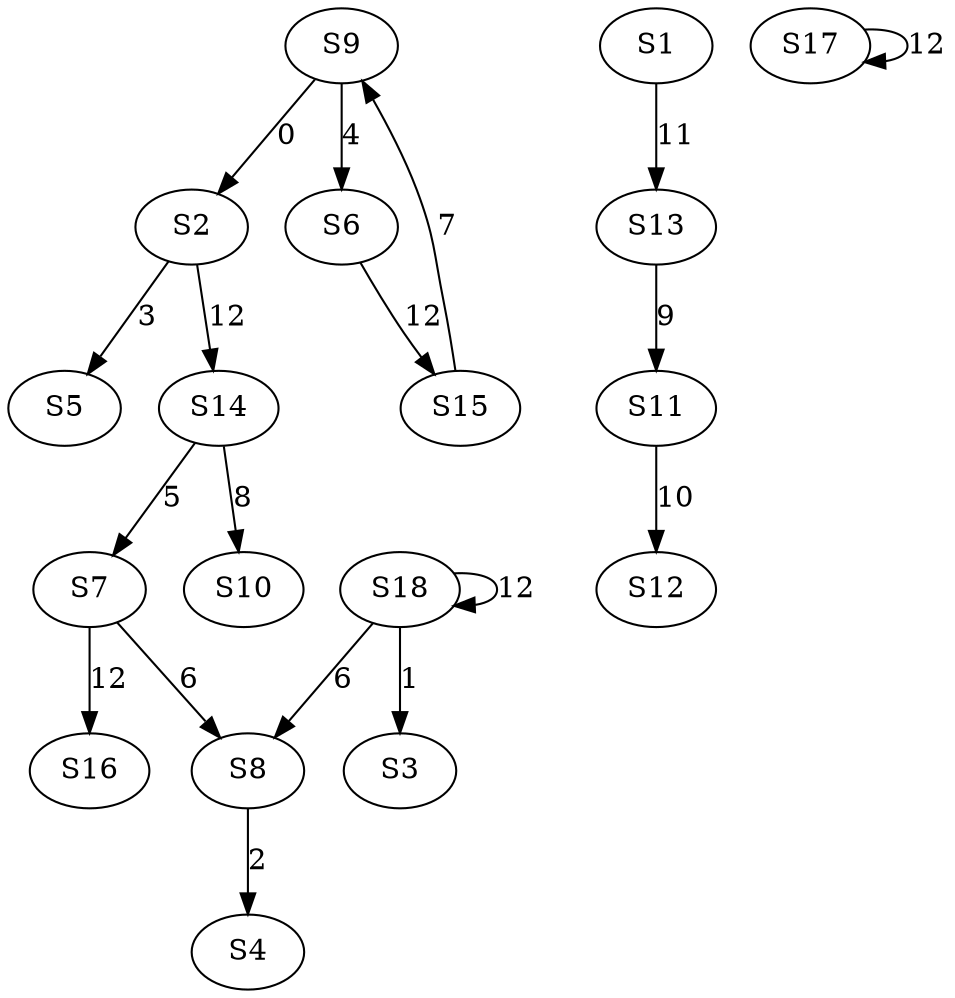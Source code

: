 strict digraph {
	S9 -> S2 [ label = 0 ];
	S18 -> S3 [ label = 1 ];
	S8 -> S4 [ label = 2 ];
	S2 -> S5 [ label = 3 ];
	S9 -> S6 [ label = 4 ];
	S14 -> S7 [ label = 5 ];
	S18 -> S8 [ label = 6 ];
	S15 -> S9 [ label = 7 ];
	S14 -> S10 [ label = 8 ];
	S13 -> S11 [ label = 9 ];
	S11 -> S12 [ label = 10 ];
	S1 -> S13 [ label = 11 ];
	S2 -> S14 [ label = 12 ];
	S6 -> S15 [ label = 12 ];
	S7 -> S16 [ label = 12 ];
	S17 -> S17 [ label = 12 ];
	S18 -> S18 [ label = 12 ];
	S7 -> S8 [ label = 6 ];
}